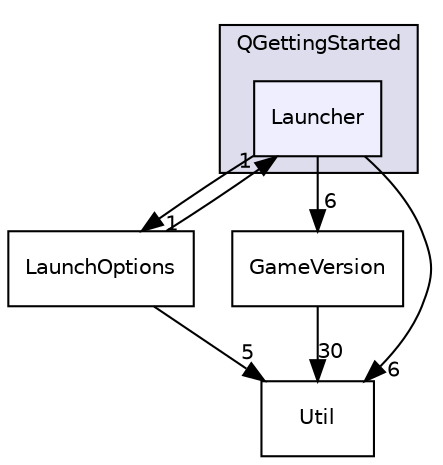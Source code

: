 digraph "F:/Projects/Git/QGettingStarted/QGettingStarted/Launcher" {
  compound=true
  node [ fontsize="10", fontname="Helvetica"];
  edge [ labelfontsize="10", labelfontname="Helvetica"];
  subgraph clusterdir_33faca7923b0727d5ff07d4415b69f6b {
    graph [ bgcolor="#ddddee", pencolor="black", label="QGettingStarted" fontname="Helvetica", fontsize="10", URL="dir_33faca7923b0727d5ff07d4415b69f6b.html"]
  dir_ff3bc41a7f72d601f5c2a0987c81ee5e [shape=box, label="Launcher", style="filled", fillcolor="#eeeeff", pencolor="black", URL="dir_ff3bc41a7f72d601f5c2a0987c81ee5e.html"];
  }
  dir_f3235f849aa3800285faa18829298e58 [shape=box label="LaunchOptions" URL="dir_f3235f849aa3800285faa18829298e58.html"];
  dir_df77136a0a02100f425955b2e8c772f6 [shape=box label="GameVersion" URL="dir_df77136a0a02100f425955b2e8c772f6.html"];
  dir_890fa5e9da6fb108cb536419756a934a [shape=box label="Util" URL="dir_890fa5e9da6fb108cb536419756a934a.html"];
  dir_f3235f849aa3800285faa18829298e58->dir_ff3bc41a7f72d601f5c2a0987c81ee5e [headlabel="1", labeldistance=1.5 headhref="dir_000009_000008.html"];
  dir_f3235f849aa3800285faa18829298e58->dir_890fa5e9da6fb108cb536419756a934a [headlabel="5", labeldistance=1.5 headhref="dir_000009_000010.html"];
  dir_df77136a0a02100f425955b2e8c772f6->dir_890fa5e9da6fb108cb536419756a934a [headlabel="30", labeldistance=1.5 headhref="dir_000007_000010.html"];
  dir_ff3bc41a7f72d601f5c2a0987c81ee5e->dir_f3235f849aa3800285faa18829298e58 [headlabel="1", labeldistance=1.5 headhref="dir_000008_000009.html"];
  dir_ff3bc41a7f72d601f5c2a0987c81ee5e->dir_df77136a0a02100f425955b2e8c772f6 [headlabel="6", labeldistance=1.5 headhref="dir_000008_000007.html"];
  dir_ff3bc41a7f72d601f5c2a0987c81ee5e->dir_890fa5e9da6fb108cb536419756a934a [headlabel="6", labeldistance=1.5 headhref="dir_000008_000010.html"];
}
